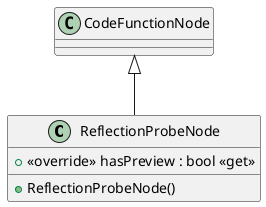 @startuml
class ReflectionProbeNode {
    + ReflectionProbeNode()
    + <<override>> hasPreview : bool <<get>>
}
CodeFunctionNode <|-- ReflectionProbeNode
@enduml
